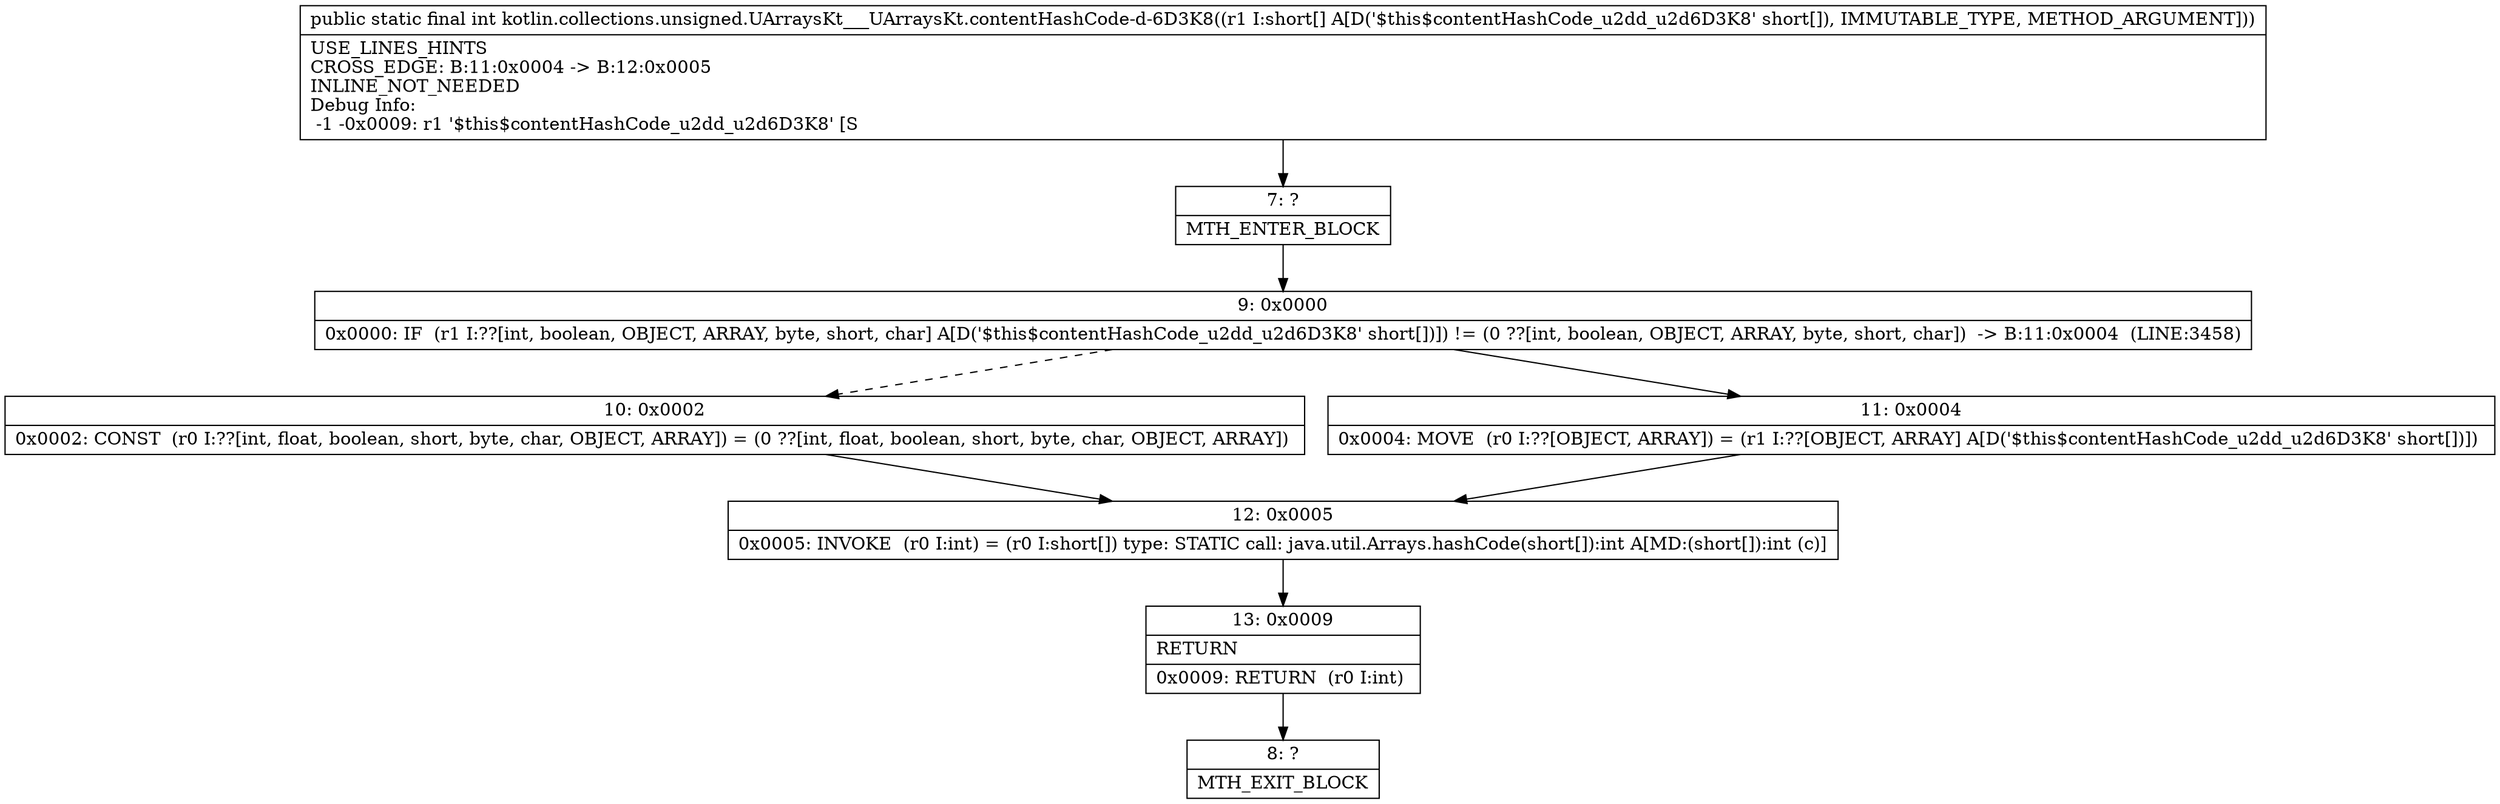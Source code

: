 digraph "CFG forkotlin.collections.unsigned.UArraysKt___UArraysKt.contentHashCode\-d\-6D3K8([S)I" {
Node_7 [shape=record,label="{7\:\ ?|MTH_ENTER_BLOCK\l}"];
Node_9 [shape=record,label="{9\:\ 0x0000|0x0000: IF  (r1 I:??[int, boolean, OBJECT, ARRAY, byte, short, char] A[D('$this$contentHashCode_u2dd_u2d6D3K8' short[])]) != (0 ??[int, boolean, OBJECT, ARRAY, byte, short, char])  \-\> B:11:0x0004  (LINE:3458)\l}"];
Node_10 [shape=record,label="{10\:\ 0x0002|0x0002: CONST  (r0 I:??[int, float, boolean, short, byte, char, OBJECT, ARRAY]) = (0 ??[int, float, boolean, short, byte, char, OBJECT, ARRAY]) \l}"];
Node_12 [shape=record,label="{12\:\ 0x0005|0x0005: INVOKE  (r0 I:int) = (r0 I:short[]) type: STATIC call: java.util.Arrays.hashCode(short[]):int A[MD:(short[]):int (c)]\l}"];
Node_13 [shape=record,label="{13\:\ 0x0009|RETURN\l|0x0009: RETURN  (r0 I:int) \l}"];
Node_8 [shape=record,label="{8\:\ ?|MTH_EXIT_BLOCK\l}"];
Node_11 [shape=record,label="{11\:\ 0x0004|0x0004: MOVE  (r0 I:??[OBJECT, ARRAY]) = (r1 I:??[OBJECT, ARRAY] A[D('$this$contentHashCode_u2dd_u2d6D3K8' short[])]) \l}"];
MethodNode[shape=record,label="{public static final int kotlin.collections.unsigned.UArraysKt___UArraysKt.contentHashCode\-d\-6D3K8((r1 I:short[] A[D('$this$contentHashCode_u2dd_u2d6D3K8' short[]), IMMUTABLE_TYPE, METHOD_ARGUMENT]))  | USE_LINES_HINTS\lCROSS_EDGE: B:11:0x0004 \-\> B:12:0x0005\lINLINE_NOT_NEEDED\lDebug Info:\l  \-1 \-0x0009: r1 '$this$contentHashCode_u2dd_u2d6D3K8' [S\l}"];
MethodNode -> Node_7;Node_7 -> Node_9;
Node_9 -> Node_10[style=dashed];
Node_9 -> Node_11;
Node_10 -> Node_12;
Node_12 -> Node_13;
Node_13 -> Node_8;
Node_11 -> Node_12;
}

